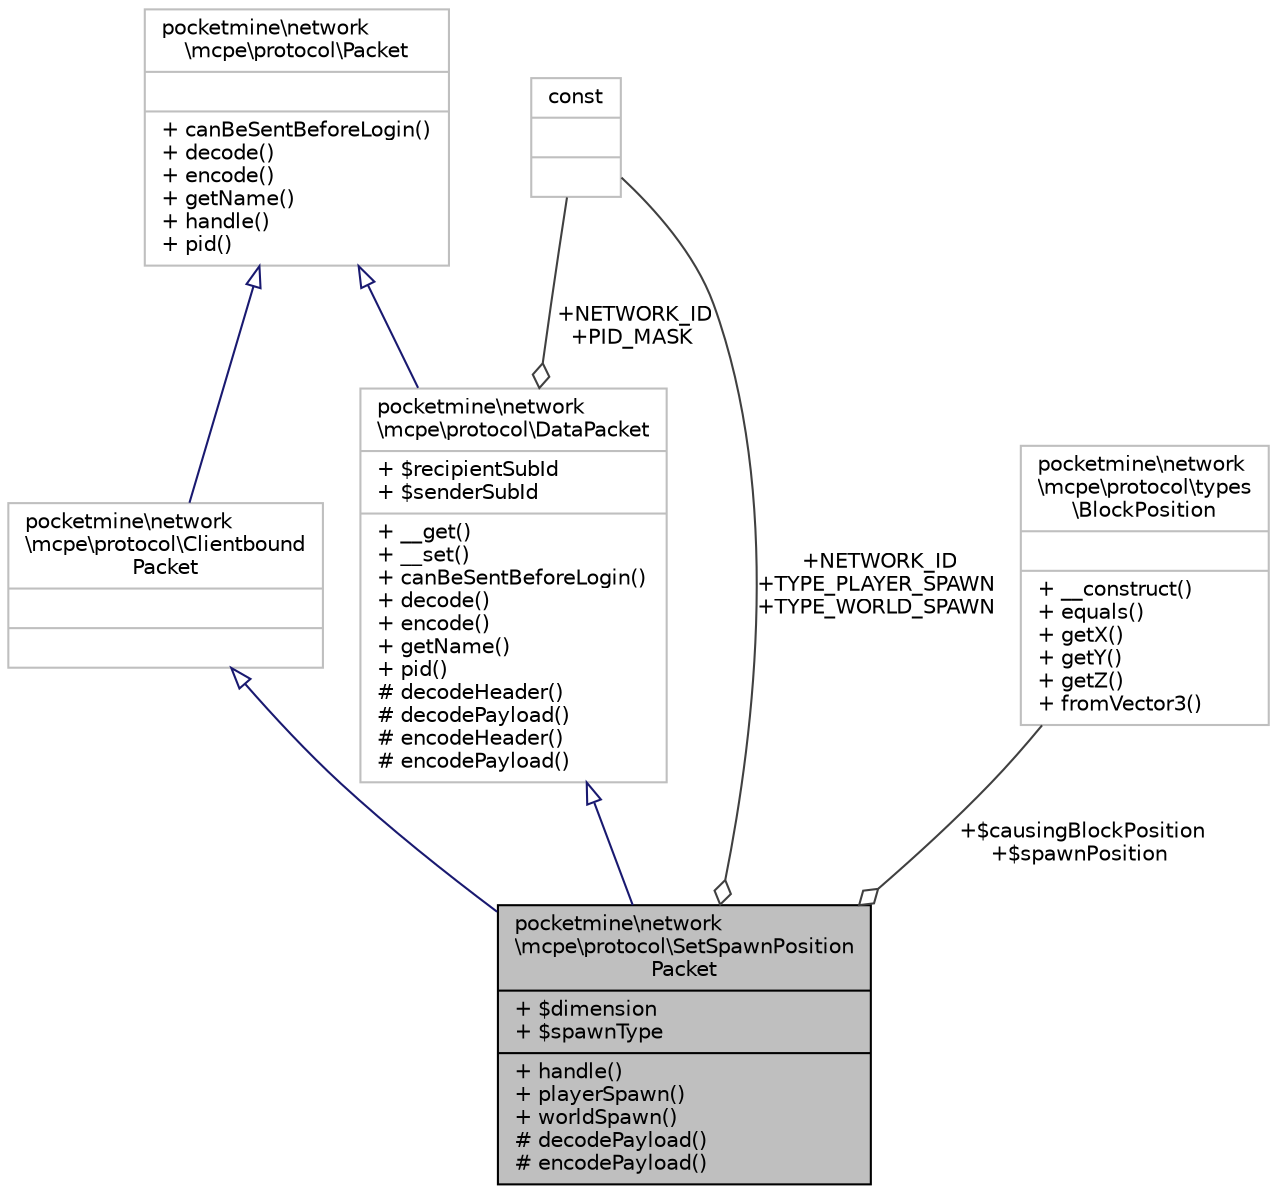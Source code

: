 digraph "pocketmine\network\mcpe\protocol\SetSpawnPositionPacket"
{
 // INTERACTIVE_SVG=YES
 // LATEX_PDF_SIZE
  edge [fontname="Helvetica",fontsize="10",labelfontname="Helvetica",labelfontsize="10"];
  node [fontname="Helvetica",fontsize="10",shape=record];
  Node1 [label="{pocketmine\\network\l\\mcpe\\protocol\\SetSpawnPosition\lPacket\n|+ $dimension\l+ $spawnType\l|+ handle()\l+ playerSpawn()\l+ worldSpawn()\l# decodePayload()\l# encodePayload()\l}",height=0.2,width=0.4,color="black", fillcolor="grey75", style="filled", fontcolor="black",tooltip=" "];
  Node2 -> Node1 [dir="back",color="midnightblue",fontsize="10",style="solid",arrowtail="onormal",fontname="Helvetica"];
  Node2 [label="{pocketmine\\network\l\\mcpe\\protocol\\DataPacket\n|+ $recipientSubId\l+ $senderSubId\l|+ __get()\l+ __set()\l+ canBeSentBeforeLogin()\l+ decode()\l+ encode()\l+ getName()\l+ pid()\l# decodeHeader()\l# decodePayload()\l# encodeHeader()\l# encodePayload()\l}",height=0.2,width=0.4,color="grey75", fillcolor="white", style="filled",URL="$d1/ddb/classpocketmine_1_1network_1_1mcpe_1_1protocol_1_1_data_packet.html",tooltip=" "];
  Node3 -> Node2 [dir="back",color="midnightblue",fontsize="10",style="solid",arrowtail="onormal",fontname="Helvetica"];
  Node3 [label="{pocketmine\\network\l\\mcpe\\protocol\\Packet\n||+ canBeSentBeforeLogin()\l+ decode()\l+ encode()\l+ getName()\l+ handle()\l+ pid()\l}",height=0.2,width=0.4,color="grey75", fillcolor="white", style="filled",URL="$d4/d5d/interfacepocketmine_1_1network_1_1mcpe_1_1protocol_1_1_packet.html",tooltip=" "];
  Node4 -> Node2 [color="grey25",fontsize="10",style="solid",label=" +NETWORK_ID\n+PID_MASK" ,arrowhead="odiamond",fontname="Helvetica"];
  Node4 [label="{const\n||}",height=0.2,width=0.4,color="grey75", fillcolor="white", style="filled",tooltip=" "];
  Node5 -> Node1 [dir="back",color="midnightblue",fontsize="10",style="solid",arrowtail="onormal",fontname="Helvetica"];
  Node5 [label="{pocketmine\\network\l\\mcpe\\protocol\\Clientbound\lPacket\n||}",height=0.2,width=0.4,color="grey75", fillcolor="white", style="filled",URL="$da/d77/interfacepocketmine_1_1network_1_1mcpe_1_1protocol_1_1_clientbound_packet.html",tooltip=" "];
  Node3 -> Node5 [dir="back",color="midnightblue",fontsize="10",style="solid",arrowtail="onormal",fontname="Helvetica"];
  Node4 -> Node1 [color="grey25",fontsize="10",style="solid",label=" +NETWORK_ID\n+TYPE_PLAYER_SPAWN\n+TYPE_WORLD_SPAWN" ,arrowhead="odiamond",fontname="Helvetica"];
  Node6 -> Node1 [color="grey25",fontsize="10",style="solid",label=" +$causingBlockPosition\n+$spawnPosition" ,arrowhead="odiamond",fontname="Helvetica"];
  Node6 [label="{pocketmine\\network\l\\mcpe\\protocol\\types\l\\BlockPosition\n||+ __construct()\l+ equals()\l+ getX()\l+ getY()\l+ getZ()\l+ fromVector3()\l}",height=0.2,width=0.4,color="grey75", fillcolor="white", style="filled",URL="$d1/d5f/classpocketmine_1_1network_1_1mcpe_1_1protocol_1_1types_1_1_block_position.html",tooltip=" "];
}
